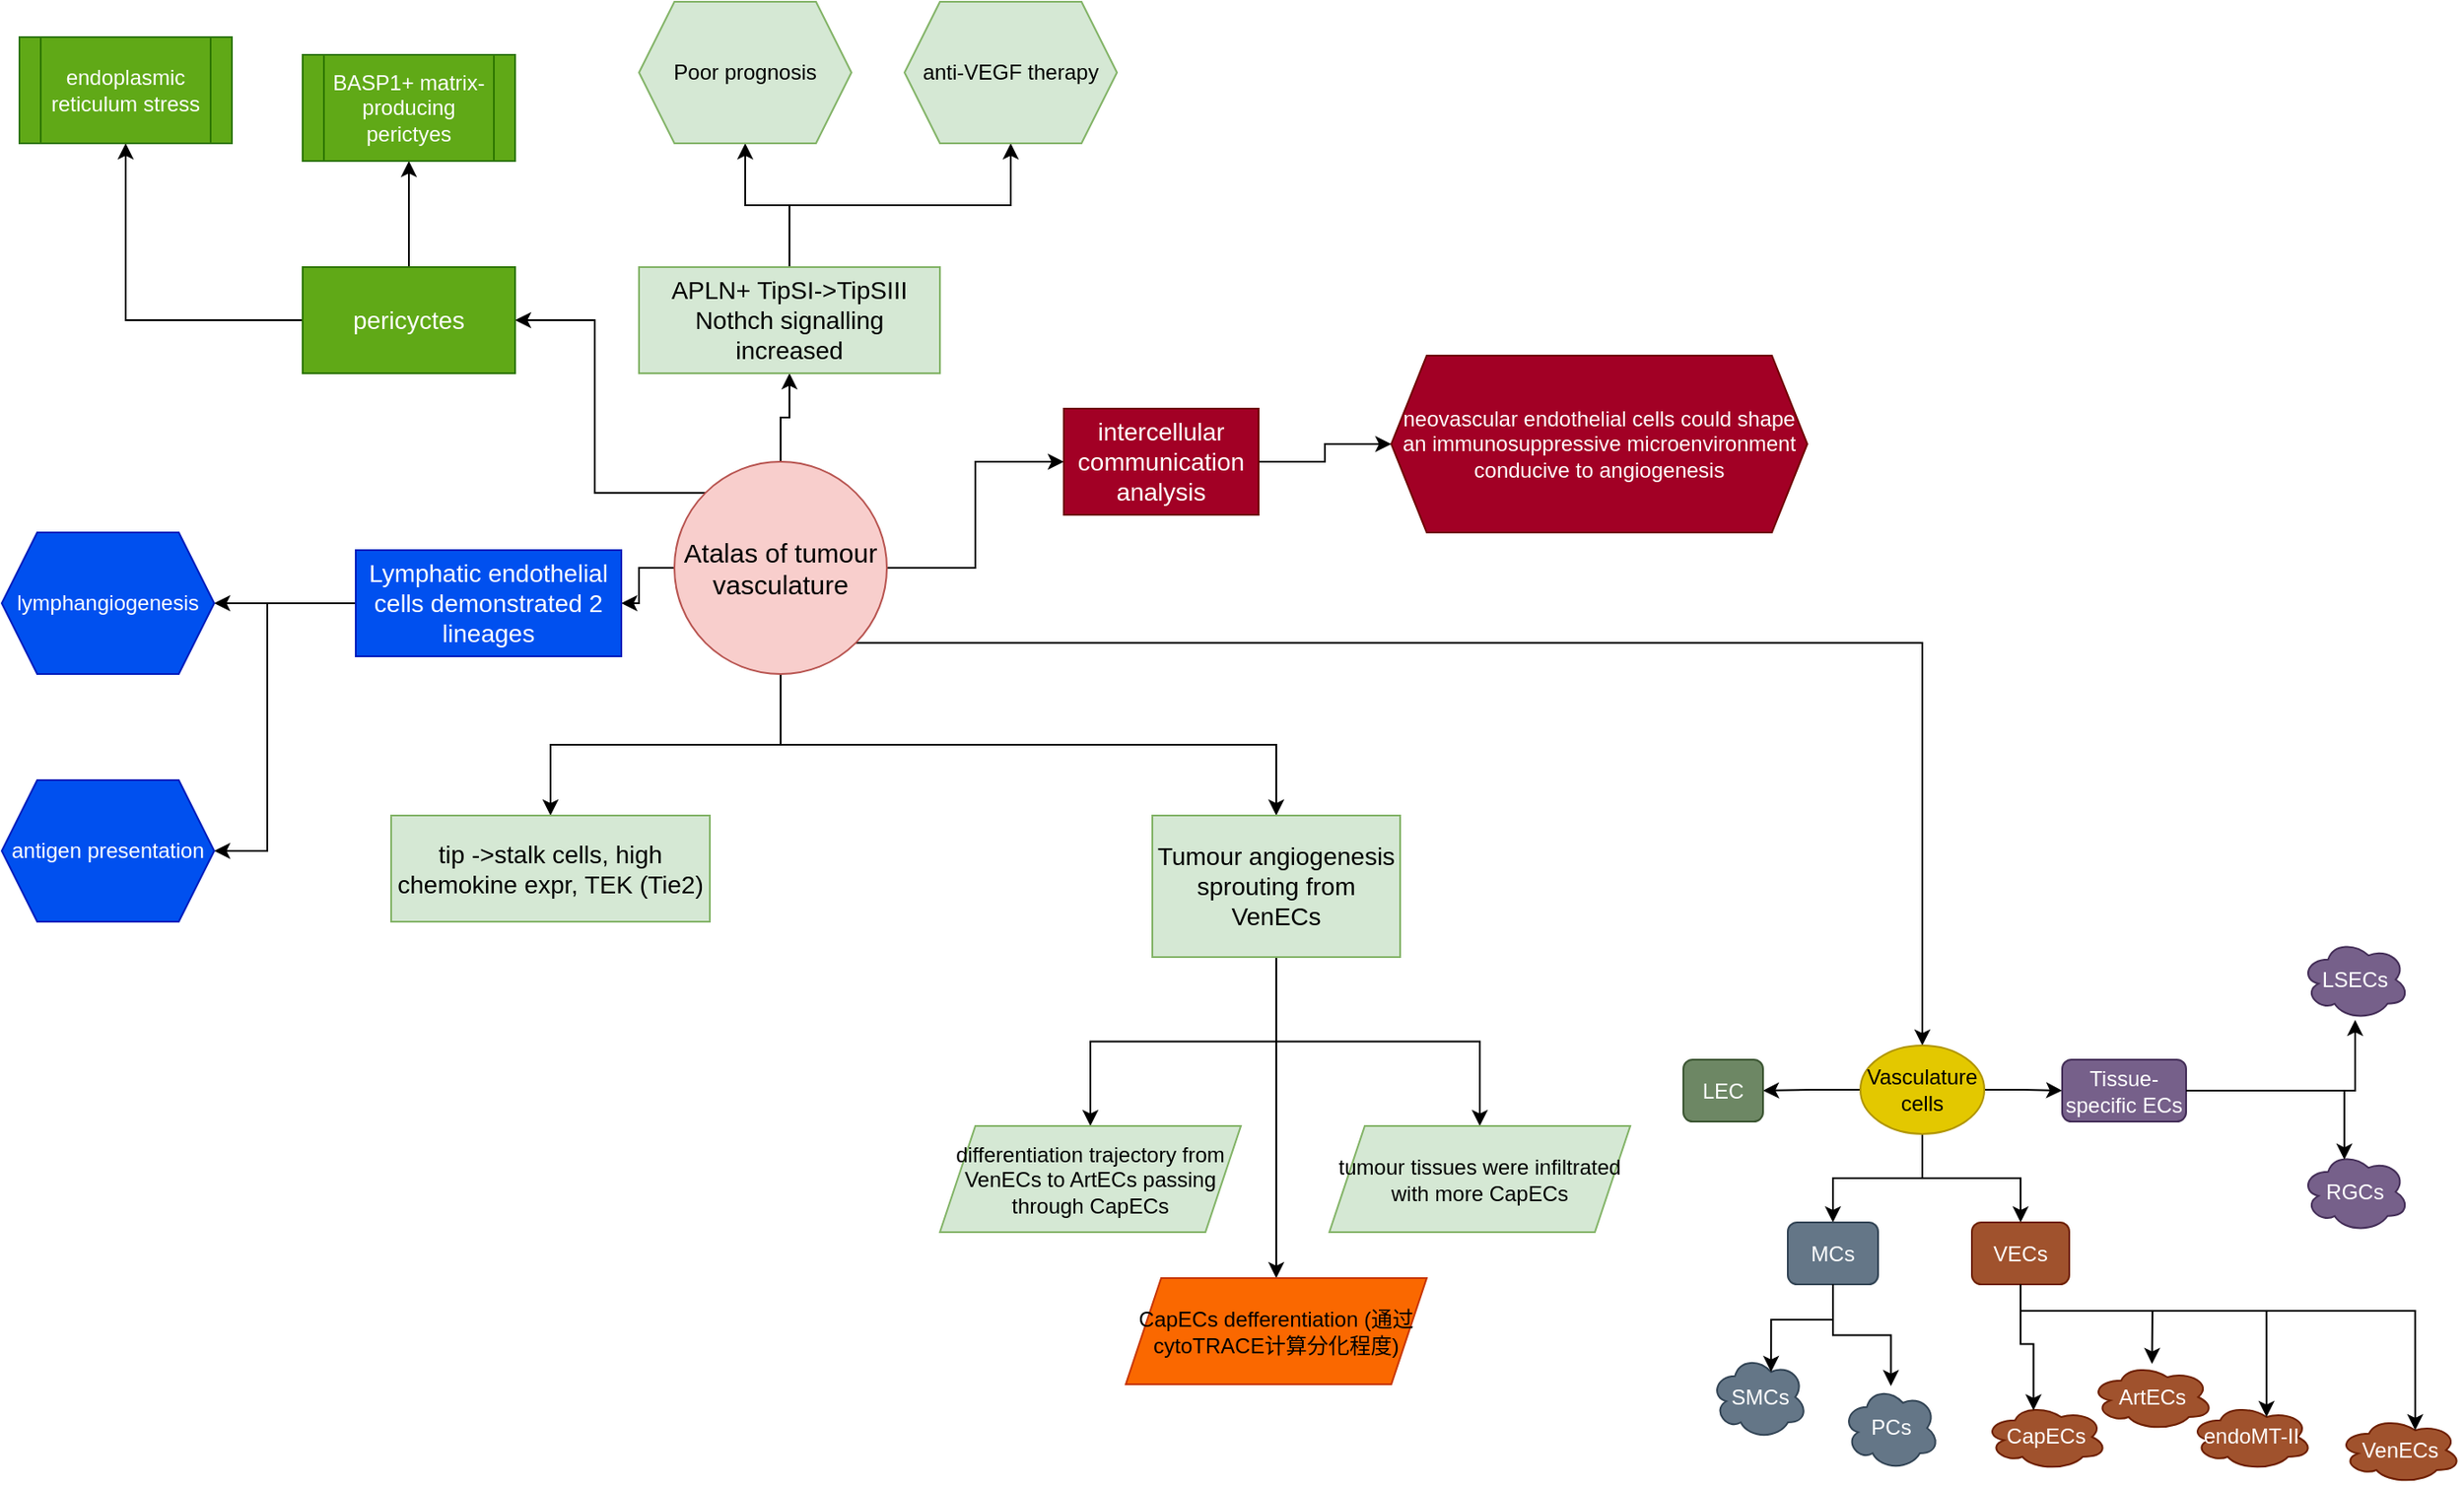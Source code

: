 <mxfile version="24.7.2" type="github">
  <diagram name="Page-1" id="jXeIIhK6Zi2_pmtL2Xjh">
    <mxGraphModel dx="1504" dy="848" grid="1" gridSize="10" guides="1" tooltips="1" connect="1" arrows="1" fold="1" page="1" pageScale="1" pageWidth="827" pageHeight="1169" math="0" shadow="0">
      <root>
        <mxCell id="0" />
        <mxCell id="1" parent="0" />
        <mxCell id="BAq6Ku5tGrZ1LdkmCnmw-3" value="" style="edgeStyle=orthogonalEdgeStyle;rounded=0;orthogonalLoop=1;jettySize=auto;html=1;exitX=0.5;exitY=1;exitDx=0;exitDy=0;" edge="1" parent="1" source="BAq6Ku5tGrZ1LdkmCnmw-1" target="BAq6Ku5tGrZ1LdkmCnmw-2">
          <mxGeometry relative="1" as="geometry" />
        </mxCell>
        <mxCell id="BAq6Ku5tGrZ1LdkmCnmw-5" value="" style="edgeStyle=orthogonalEdgeStyle;rounded=0;orthogonalLoop=1;jettySize=auto;html=1;" edge="1" parent="1" source="BAq6Ku5tGrZ1LdkmCnmw-1" target="BAq6Ku5tGrZ1LdkmCnmw-4">
          <mxGeometry relative="1" as="geometry" />
        </mxCell>
        <mxCell id="BAq6Ku5tGrZ1LdkmCnmw-7" value="" style="edgeStyle=orthogonalEdgeStyle;rounded=0;orthogonalLoop=1;jettySize=auto;html=1;" edge="1" parent="1" source="BAq6Ku5tGrZ1LdkmCnmw-1" target="BAq6Ku5tGrZ1LdkmCnmw-6">
          <mxGeometry relative="1" as="geometry" />
        </mxCell>
        <mxCell id="BAq6Ku5tGrZ1LdkmCnmw-13" value="" style="edgeStyle=orthogonalEdgeStyle;rounded=0;orthogonalLoop=1;jettySize=auto;html=1;" edge="1" parent="1" source="BAq6Ku5tGrZ1LdkmCnmw-1" target="BAq6Ku5tGrZ1LdkmCnmw-12">
          <mxGeometry relative="1" as="geometry" />
        </mxCell>
        <mxCell id="BAq6Ku5tGrZ1LdkmCnmw-20" style="edgeStyle=orthogonalEdgeStyle;rounded=0;orthogonalLoop=1;jettySize=auto;html=1;exitX=1;exitY=0.5;exitDx=0;exitDy=0;entryX=0;entryY=0.5;entryDx=0;entryDy=0;" edge="1" parent="1" source="BAq6Ku5tGrZ1LdkmCnmw-1" target="BAq6Ku5tGrZ1LdkmCnmw-18">
          <mxGeometry relative="1" as="geometry" />
        </mxCell>
        <mxCell id="BAq6Ku5tGrZ1LdkmCnmw-22" style="edgeStyle=orthogonalEdgeStyle;rounded=0;orthogonalLoop=1;jettySize=auto;html=1;exitX=0;exitY=0;exitDx=0;exitDy=0;entryX=1;entryY=0.5;entryDx=0;entryDy=0;" edge="1" parent="1" source="BAq6Ku5tGrZ1LdkmCnmw-1" target="BAq6Ku5tGrZ1LdkmCnmw-21">
          <mxGeometry relative="1" as="geometry" />
        </mxCell>
        <mxCell id="BAq6Ku5tGrZ1LdkmCnmw-30" style="edgeStyle=orthogonalEdgeStyle;rounded=0;orthogonalLoop=1;jettySize=auto;html=1;exitX=1;exitY=1;exitDx=0;exitDy=0;" edge="1" parent="1" source="BAq6Ku5tGrZ1LdkmCnmw-1" target="BAq6Ku5tGrZ1LdkmCnmw-29">
          <mxGeometry relative="1" as="geometry" />
        </mxCell>
        <mxCell id="BAq6Ku5tGrZ1LdkmCnmw-1" value="Atalas of tumour vasculature" style="ellipse;whiteSpace=wrap;html=1;aspect=fixed;fillColor=#f8cecc;strokeColor=#b85450;fontSize=15;" vertex="1" parent="1">
          <mxGeometry x="350" y="540" width="120" height="120" as="geometry" />
        </mxCell>
        <mxCell id="BAq6Ku5tGrZ1LdkmCnmw-61" value="" style="edgeStyle=orthogonalEdgeStyle;rounded=0;orthogonalLoop=1;jettySize=auto;html=1;" edge="1" parent="1" source="BAq6Ku5tGrZ1LdkmCnmw-2" target="BAq6Ku5tGrZ1LdkmCnmw-60">
          <mxGeometry relative="1" as="geometry" />
        </mxCell>
        <mxCell id="BAq6Ku5tGrZ1LdkmCnmw-63" style="edgeStyle=orthogonalEdgeStyle;rounded=0;orthogonalLoop=1;jettySize=auto;html=1;exitX=0.5;exitY=1;exitDx=0;exitDy=0;entryX=0.5;entryY=0;entryDx=0;entryDy=0;" edge="1" parent="1" source="BAq6Ku5tGrZ1LdkmCnmw-2" target="BAq6Ku5tGrZ1LdkmCnmw-62">
          <mxGeometry relative="1" as="geometry" />
        </mxCell>
        <mxCell id="BAq6Ku5tGrZ1LdkmCnmw-65" style="edgeStyle=orthogonalEdgeStyle;rounded=0;orthogonalLoop=1;jettySize=auto;html=1;exitX=0.5;exitY=1;exitDx=0;exitDy=0;" edge="1" parent="1" source="BAq6Ku5tGrZ1LdkmCnmw-2" target="BAq6Ku5tGrZ1LdkmCnmw-64">
          <mxGeometry relative="1" as="geometry" />
        </mxCell>
        <mxCell id="BAq6Ku5tGrZ1LdkmCnmw-2" value="Tumour angiogenesis sprouting from VenECs" style="whiteSpace=wrap;html=1;fillColor=#d5e8d4;strokeColor=#82b366;fontSize=14;" vertex="1" parent="1">
          <mxGeometry x="620" y="740" width="140" height="80" as="geometry" />
        </mxCell>
        <mxCell id="BAq6Ku5tGrZ1LdkmCnmw-9" value="" style="edgeStyle=orthogonalEdgeStyle;rounded=0;orthogonalLoop=1;jettySize=auto;html=1;" edge="1" parent="1" source="BAq6Ku5tGrZ1LdkmCnmw-4" target="BAq6Ku5tGrZ1LdkmCnmw-8">
          <mxGeometry relative="1" as="geometry" />
        </mxCell>
        <mxCell id="BAq6Ku5tGrZ1LdkmCnmw-11" value="" style="edgeStyle=orthogonalEdgeStyle;rounded=0;orthogonalLoop=1;jettySize=auto;html=1;exitX=0.5;exitY=0;exitDx=0;exitDy=0;" edge="1" parent="1" source="BAq6Ku5tGrZ1LdkmCnmw-4" target="BAq6Ku5tGrZ1LdkmCnmw-10">
          <mxGeometry relative="1" as="geometry">
            <mxPoint x="400" y="400" as="sourcePoint" />
          </mxGeometry>
        </mxCell>
        <mxCell id="BAq6Ku5tGrZ1LdkmCnmw-4" value="APLN+ TipSI-&amp;gt;TipSIII Nothch signalling increased" style="whiteSpace=wrap;html=1;fillColor=#d5e8d4;strokeColor=#82b366;fontSize=14;" vertex="1" parent="1">
          <mxGeometry x="330" y="430" width="170" height="60" as="geometry" />
        </mxCell>
        <mxCell id="BAq6Ku5tGrZ1LdkmCnmw-6" value="tip -&amp;gt;stalk cells, high chemokine expr, TEK (Tie2)" style="whiteSpace=wrap;html=1;fillColor=#d5e8d4;strokeColor=#82b366;fontSize=14;" vertex="1" parent="1">
          <mxGeometry x="190" y="740" width="180" height="60" as="geometry" />
        </mxCell>
        <mxCell id="BAq6Ku5tGrZ1LdkmCnmw-8" value="Poor prognosis" style="shape=hexagon;perimeter=hexagonPerimeter2;whiteSpace=wrap;html=1;fixedSize=1;fillColor=#d5e8d4;strokeColor=#82b366;" vertex="1" parent="1">
          <mxGeometry x="330" y="280" width="120" height="80" as="geometry" />
        </mxCell>
        <mxCell id="BAq6Ku5tGrZ1LdkmCnmw-10" value="anti-VEGF therapy" style="shape=hexagon;perimeter=hexagonPerimeter2;whiteSpace=wrap;html=1;fixedSize=1;fillColor=#d5e8d4;strokeColor=#82b366;" vertex="1" parent="1">
          <mxGeometry x="480" y="280" width="120" height="80" as="geometry" />
        </mxCell>
        <mxCell id="BAq6Ku5tGrZ1LdkmCnmw-15" value="" style="edgeStyle=orthogonalEdgeStyle;rounded=0;orthogonalLoop=1;jettySize=auto;html=1;" edge="1" parent="1" source="BAq6Ku5tGrZ1LdkmCnmw-12" target="BAq6Ku5tGrZ1LdkmCnmw-14">
          <mxGeometry relative="1" as="geometry" />
        </mxCell>
        <mxCell id="BAq6Ku5tGrZ1LdkmCnmw-17" value="" style="edgeStyle=orthogonalEdgeStyle;rounded=0;orthogonalLoop=1;jettySize=auto;html=1;exitX=0;exitY=0.5;exitDx=0;exitDy=0;" edge="1" parent="1" source="BAq6Ku5tGrZ1LdkmCnmw-12" target="BAq6Ku5tGrZ1LdkmCnmw-16">
          <mxGeometry relative="1" as="geometry">
            <Array as="points">
              <mxPoint x="120" y="620" />
              <mxPoint x="120" y="760" />
            </Array>
          </mxGeometry>
        </mxCell>
        <mxCell id="BAq6Ku5tGrZ1LdkmCnmw-12" value="Lymphatic endothelial cells demonstrated 2 lineages" style="whiteSpace=wrap;html=1;fillColor=#0050ef;strokeColor=#001DBC;fontColor=#ffffff;fontSize=14;" vertex="1" parent="1">
          <mxGeometry x="170" y="590" width="150" height="60" as="geometry" />
        </mxCell>
        <mxCell id="BAq6Ku5tGrZ1LdkmCnmw-14" value="lymphangiogenesis" style="shape=hexagon;perimeter=hexagonPerimeter2;whiteSpace=wrap;html=1;fixedSize=1;fillColor=#0050ef;strokeColor=#001DBC;fontColor=#ffffff;" vertex="1" parent="1">
          <mxGeometry x="-30" y="580" width="120" height="80" as="geometry" />
        </mxCell>
        <mxCell id="BAq6Ku5tGrZ1LdkmCnmw-16" value="antigen presentation" style="shape=hexagon;perimeter=hexagonPerimeter2;whiteSpace=wrap;html=1;fixedSize=1;fillColor=#0050ef;strokeColor=#001DBC;fontColor=#ffffff;" vertex="1" parent="1">
          <mxGeometry x="-30" y="720" width="120" height="80" as="geometry" />
        </mxCell>
        <mxCell id="BAq6Ku5tGrZ1LdkmCnmw-28" value="" style="edgeStyle=orthogonalEdgeStyle;rounded=0;orthogonalLoop=1;jettySize=auto;html=1;" edge="1" parent="1" source="BAq6Ku5tGrZ1LdkmCnmw-18" target="BAq6Ku5tGrZ1LdkmCnmw-27">
          <mxGeometry relative="1" as="geometry" />
        </mxCell>
        <mxCell id="BAq6Ku5tGrZ1LdkmCnmw-18" value="intercellular communication analysis" style="rounded=0;whiteSpace=wrap;html=1;fillColor=#a20025;fontColor=#ffffff;strokeColor=#6F0000;fontSize=14;" vertex="1" parent="1">
          <mxGeometry x="570" y="510" width="110" height="60" as="geometry" />
        </mxCell>
        <mxCell id="BAq6Ku5tGrZ1LdkmCnmw-24" value="" style="edgeStyle=orthogonalEdgeStyle;rounded=0;orthogonalLoop=1;jettySize=auto;html=1;" edge="1" parent="1" source="BAq6Ku5tGrZ1LdkmCnmw-21" target="BAq6Ku5tGrZ1LdkmCnmw-23">
          <mxGeometry relative="1" as="geometry" />
        </mxCell>
        <mxCell id="BAq6Ku5tGrZ1LdkmCnmw-26" value="" style="edgeStyle=orthogonalEdgeStyle;rounded=0;orthogonalLoop=1;jettySize=auto;html=1;" edge="1" parent="1" source="BAq6Ku5tGrZ1LdkmCnmw-21" target="BAq6Ku5tGrZ1LdkmCnmw-25">
          <mxGeometry relative="1" as="geometry" />
        </mxCell>
        <mxCell id="BAq6Ku5tGrZ1LdkmCnmw-21" value="pericyctes" style="rounded=0;whiteSpace=wrap;html=1;fillColor=#60a917;fontColor=#ffffff;strokeColor=#2D7600;fontSize=14;" vertex="1" parent="1">
          <mxGeometry x="140" y="430" width="120" height="60" as="geometry" />
        </mxCell>
        <mxCell id="BAq6Ku5tGrZ1LdkmCnmw-23" value="endoplasmic reticulum stress" style="shape=process;whiteSpace=wrap;html=1;backgroundOutline=1;fillColor=#60a917;strokeColor=#2D7600;fontColor=#ffffff;rounded=0;" vertex="1" parent="1">
          <mxGeometry x="-20" y="300" width="120" height="60" as="geometry" />
        </mxCell>
        <mxCell id="BAq6Ku5tGrZ1LdkmCnmw-25" value="BASP1+ matrix-producing perictyes" style="shape=process;whiteSpace=wrap;html=1;backgroundOutline=1;fillColor=#60a917;strokeColor=#2D7600;fontColor=#ffffff;rounded=0;" vertex="1" parent="1">
          <mxGeometry x="140" y="310" width="120" height="60" as="geometry" />
        </mxCell>
        <mxCell id="BAq6Ku5tGrZ1LdkmCnmw-27" value="neovascular endothelial cells could shape an immunosuppressive microenvironment conducive to angiogenesis" style="shape=hexagon;perimeter=hexagonPerimeter2;whiteSpace=wrap;html=1;fixedSize=1;fillColor=#a20025;strokeColor=#6F0000;fontColor=#ffffff;rounded=0;" vertex="1" parent="1">
          <mxGeometry x="755" y="480" width="235" height="100" as="geometry" />
        </mxCell>
        <mxCell id="BAq6Ku5tGrZ1LdkmCnmw-32" value="" style="edgeStyle=orthogonalEdgeStyle;rounded=0;orthogonalLoop=1;jettySize=auto;html=1;exitX=0.5;exitY=1;exitDx=0;exitDy=0;" edge="1" parent="1" source="BAq6Ku5tGrZ1LdkmCnmw-29" target="BAq6Ku5tGrZ1LdkmCnmw-31">
          <mxGeometry relative="1" as="geometry" />
        </mxCell>
        <mxCell id="BAq6Ku5tGrZ1LdkmCnmw-34" value="" style="edgeStyle=orthogonalEdgeStyle;rounded=0;orthogonalLoop=1;jettySize=auto;html=1;" edge="1" parent="1" source="BAq6Ku5tGrZ1LdkmCnmw-29" target="BAq6Ku5tGrZ1LdkmCnmw-33">
          <mxGeometry relative="1" as="geometry" />
        </mxCell>
        <mxCell id="BAq6Ku5tGrZ1LdkmCnmw-36" value="" style="edgeStyle=orthogonalEdgeStyle;rounded=0;orthogonalLoop=1;jettySize=auto;html=1;" edge="1" parent="1" source="BAq6Ku5tGrZ1LdkmCnmw-29" target="BAq6Ku5tGrZ1LdkmCnmw-35">
          <mxGeometry relative="1" as="geometry" />
        </mxCell>
        <mxCell id="BAq6Ku5tGrZ1LdkmCnmw-39" style="edgeStyle=orthogonalEdgeStyle;rounded=0;orthogonalLoop=1;jettySize=auto;html=1;exitX=1;exitY=0.5;exitDx=0;exitDy=0;" edge="1" parent="1" source="BAq6Ku5tGrZ1LdkmCnmw-29" target="BAq6Ku5tGrZ1LdkmCnmw-37">
          <mxGeometry relative="1" as="geometry" />
        </mxCell>
        <mxCell id="BAq6Ku5tGrZ1LdkmCnmw-29" value="Vasculature cells" style="ellipse;whiteSpace=wrap;html=1;fillColor=#e3c800;fontColor=#000000;strokeColor=#B09500;" vertex="1" parent="1">
          <mxGeometry x="1020" y="870" width="70" height="50" as="geometry" />
        </mxCell>
        <mxCell id="BAq6Ku5tGrZ1LdkmCnmw-45" value="" style="edgeStyle=orthogonalEdgeStyle;rounded=0;orthogonalLoop=1;jettySize=auto;html=1;exitX=0.5;exitY=1;exitDx=0;exitDy=0;" edge="1" parent="1" source="BAq6Ku5tGrZ1LdkmCnmw-31" target="BAq6Ku5tGrZ1LdkmCnmw-44">
          <mxGeometry relative="1" as="geometry">
            <Array as="points">
              <mxPoint x="1111" y="1020" />
              <mxPoint x="1185" y="1020" />
            </Array>
          </mxGeometry>
        </mxCell>
        <mxCell id="BAq6Ku5tGrZ1LdkmCnmw-31" value="VECs" style="rounded=1;whiteSpace=wrap;html=1;fillColor=#a0522d;strokeColor=#6D1F00;fontColor=#ffffff;" vertex="1" parent="1">
          <mxGeometry x="1083" y="970" width="55" height="35" as="geometry" />
        </mxCell>
        <mxCell id="BAq6Ku5tGrZ1LdkmCnmw-53" value="" style="edgeStyle=orthogonalEdgeStyle;rounded=0;orthogonalLoop=1;jettySize=auto;html=1;" edge="1" parent="1" source="BAq6Ku5tGrZ1LdkmCnmw-33" target="BAq6Ku5tGrZ1LdkmCnmw-52">
          <mxGeometry relative="1" as="geometry" />
        </mxCell>
        <mxCell id="BAq6Ku5tGrZ1LdkmCnmw-33" value="MCs" style="rounded=1;whiteSpace=wrap;html=1;fillColor=#647687;strokeColor=#314354;fontColor=#ffffff;" vertex="1" parent="1">
          <mxGeometry x="979" y="970" width="51" height="35" as="geometry" />
        </mxCell>
        <mxCell id="BAq6Ku5tGrZ1LdkmCnmw-35" value="LEC" style="rounded=1;whiteSpace=wrap;html=1;fillColor=#6d8764;strokeColor=#3A5431;fontColor=#ffffff;" vertex="1" parent="1">
          <mxGeometry x="920" y="878" width="45" height="35" as="geometry" />
        </mxCell>
        <mxCell id="BAq6Ku5tGrZ1LdkmCnmw-41" value="" style="edgeStyle=orthogonalEdgeStyle;rounded=0;orthogonalLoop=1;jettySize=auto;html=1;" edge="1" parent="1" source="BAq6Ku5tGrZ1LdkmCnmw-37" target="BAq6Ku5tGrZ1LdkmCnmw-40">
          <mxGeometry relative="1" as="geometry" />
        </mxCell>
        <mxCell id="BAq6Ku5tGrZ1LdkmCnmw-37" value="Tissue-specific ECs" style="rounded=1;whiteSpace=wrap;html=1;fillColor=#76608a;fontColor=#ffffff;strokeColor=#432D57;" vertex="1" parent="1">
          <mxGeometry x="1134" y="878" width="70" height="35" as="geometry" />
        </mxCell>
        <mxCell id="BAq6Ku5tGrZ1LdkmCnmw-40" value="LSECs" style="ellipse;shape=cloud;whiteSpace=wrap;html=1;fillColor=#76608a;strokeColor=#432D57;fontColor=#ffffff;rounded=1;" vertex="1" parent="1">
          <mxGeometry x="1269" y="810" width="61" height="45.5" as="geometry" />
        </mxCell>
        <mxCell id="BAq6Ku5tGrZ1LdkmCnmw-42" value="RGCs" style="ellipse;shape=cloud;whiteSpace=wrap;html=1;fillColor=#76608a;strokeColor=#432D57;fontColor=#ffffff;rounded=1;" vertex="1" parent="1">
          <mxGeometry x="1269" y="930" width="61" height="45.5" as="geometry" />
        </mxCell>
        <mxCell id="BAq6Ku5tGrZ1LdkmCnmw-43" style="edgeStyle=orthogonalEdgeStyle;rounded=0;orthogonalLoop=1;jettySize=auto;html=1;exitX=1;exitY=0.5;exitDx=0;exitDy=0;entryX=0.4;entryY=0.1;entryDx=0;entryDy=0;entryPerimeter=0;" edge="1" parent="1" source="BAq6Ku5tGrZ1LdkmCnmw-37" target="BAq6Ku5tGrZ1LdkmCnmw-42">
          <mxGeometry relative="1" as="geometry" />
        </mxCell>
        <mxCell id="BAq6Ku5tGrZ1LdkmCnmw-44" value="Art&lt;span style=&quot;color: rgba(0, 0, 0, 0); font-family: monospace; font-size: 0px; text-align: start; text-wrap: nowrap;&quot;&gt;%3CmxGraphModel%3E%3Croot%3E%3CmxCell%20id%3D%220%22%2F%3E%3CmxCell%20id%3D%221%22%20parent%3D%220%22%2F%3E%3CmxCell%20id%3D%222%22%20value%3D%22CapECs%26lt%3Bspan%20style%3D%26quot%3Bcolor%3A%20rgba(0%2C%200%2C%200%2C%200)%3B%20font-family%3A%20monospace%3B%20font-size%3A%200px%3B%20text-align%3A%20start%3B%20text-wrap%3A%20nowrap%3B%26quot%3B%26gt%3B%253CmxGraphModel%253E%253Croot%253E%253CmxCell%2520id%253D%25220%2522%252F%253E%253CmxCell%2520id%253D%25221%2522%2520parent%253D%25220%2522%252F%253E%253CmxCell%2520id%253D%25222%2522%2520value%253D%2522RGCs%2522%2520style%253D%2522ellipse%253Bshape%253Dcloud%253BwhiteSpace%253Dwrap%253Bhtml%253D1%253BfillColor%253D%252376608a%253BstrokeColor%253D%2523432D57%253BfontColor%253D%2523ffffff%253Brounded%253D1%253B%2522%2520vertex%253D%25221%2522%2520parent%253D%25221%2522%253E%253CmxGeometry%2520x%253D%25221259%2522%2520y%253D%2522890%2522%2520width%253D%252261%2522%2520height%253D%252245.5%2522%2520as%253D%2522geometry%2522%252F%253E%253C%252FmxCell%253E%253C%252Froot%253E%253C%252FmxGraphModel%253E%26lt%3B%2Fspan%26gt%3B%22%20style%3D%22ellipse%3Bshape%3Dcloud%3BwhiteSpace%3Dwrap%3Bhtml%3D1%3BfillColor%3D%23a0522d%3BstrokeColor%3D%236D1F00%3BfontColor%3D%23ffffff%3Brounded%3D1%3B%22%20vertex%3D%221%22%20parent%3D%221%22%3E%3CmxGeometry%20x%3D%221050.5%22%20y%3D%221062.5%22%20width%3D%2269.5%22%20height%3D%2237.5%22%20as%3D%22geometry%22%2F%3E%3C%2FmxCell%3E%3C%2Froot%3E%3C%2FmxGraphModel%3E&lt;/span&gt;ECs&lt;span style=&quot;color: rgba(0, 0, 0, 0); font-family: monospace; font-size: 0px; text-align: start; text-wrap: nowrap;&quot;&gt;%3CmxGraphModel%3E%3Croot%3E%3CmxCell%20id%3D%220%22%2F%3E%3CmxCell%20id%3D%221%22%20parent%3D%220%22%2F%3E%3CmxCell%20id%3D%222%22%20value%3D%22RGCs%22%20style%3D%22ellipse%3Bshape%3Dcloud%3BwhiteSpace%3Dwrap%3Bhtml%3D1%3BfillColor%3D%2376608a%3BstrokeColor%3D%23432D57%3BfontColor%3D%23ffffff%3Brounded%3D1%3B%22%20vertex%3D%221%22%20parent%3D%221%22%3E%3CmxGeometry%20x%3D%221259%22%20y%3D%22890%22%20width%3D%2261%22%20height%3D%2245.5%22%20as%3D%22geometry%22%2F%3E%3C%2FmxCell%3E%3C%2Froot%3E%3C%2FmxGraphModel%3E&lt;/span&gt;" style="ellipse;shape=cloud;whiteSpace=wrap;html=1;fillColor=#a0522d;strokeColor=#6D1F00;fontColor=#ffffff;rounded=1;" vertex="1" parent="1">
          <mxGeometry x="1150" y="1050" width="69.5" height="37.5" as="geometry" />
        </mxCell>
        <mxCell id="BAq6Ku5tGrZ1LdkmCnmw-46" value="CapECs&lt;span style=&quot;color: rgba(0, 0, 0, 0); font-family: monospace; font-size: 0px; text-align: start; text-wrap: nowrap;&quot;&gt;%3CmxGraphModel%3E%3Croot%3E%3CmxCell%20id%3D%220%22%2F%3E%3CmxCell%20id%3D%221%22%20parent%3D%220%22%2F%3E%3CmxCell%20id%3D%222%22%20value%3D%22RGCs%22%20style%3D%22ellipse%3Bshape%3Dcloud%3BwhiteSpace%3Dwrap%3Bhtml%3D1%3BfillColor%3D%2376608a%3BstrokeColor%3D%23432D57%3BfontColor%3D%23ffffff%3Brounded%3D1%3B%22%20vertex%3D%221%22%20parent%3D%221%22%3E%3CmxGeometry%20x%3D%221259%22%20y%3D%22890%22%20width%3D%2261%22%20height%3D%2245.5%22%20as%3D%22geometry%22%2F%3E%3C%2FmxCell%3E%3C%2Froot%3E%3C%2FmxGraphModel%3E&lt;/span&gt;" style="ellipse;shape=cloud;whiteSpace=wrap;html=1;fillColor=#a0522d;strokeColor=#6D1F00;fontColor=#ffffff;rounded=1;" vertex="1" parent="1">
          <mxGeometry x="1090" y="1072.5" width="69.5" height="37.5" as="geometry" />
        </mxCell>
        <mxCell id="BAq6Ku5tGrZ1LdkmCnmw-47" value="VenECs&lt;span style=&quot;color: rgba(0, 0, 0, 0); font-family: monospace; font-size: 0px; text-align: start; text-wrap: nowrap;&quot;&gt;%3CmxGraphModel%3E%3Croot%3E%3CmxCell%20id%3D%220%22%2F%3E%3CmxCell%20id%3D%221%22%20parent%3D%220%22%2F%3E%3CmxCell%20id%3D%222%22%20value%3D%22RGCs%22%20style%3D%22ellipse%3Bshape%3Dcloud%3BwhiteSpace%3Dwrap%3Bhtml%3D1%3BfillColor%3D%2376608a%3BstrokeColor%3D%23432D57%3BfontColor%3D%23ffffff%3Brounded%3D1%3B%22%20vertex%3D%221%22%20parent%3D%221%22%3E%3CmxGeometry%20x%3D%221259%22%20y%3D%22890%22%20width%3D%2261%22%20height%3D%2245.5%22%20as%3D%22geometry%22%2F%3E%3C%2FmxCell%3E%3C%2Froot%3E%3C%2FmxGraphModel%3E&lt;/span&gt;" style="ellipse;shape=cloud;whiteSpace=wrap;html=1;fillColor=#a0522d;strokeColor=#6D1F00;fontColor=#ffffff;rounded=1;" vertex="1" parent="1">
          <mxGeometry x="1290" y="1080" width="69.5" height="37.5" as="geometry" />
        </mxCell>
        <mxCell id="BAq6Ku5tGrZ1LdkmCnmw-48" value="endoMT-II" style="ellipse;shape=cloud;whiteSpace=wrap;html=1;fillColor=#a0522d;strokeColor=#6D1F00;fontColor=#ffffff;rounded=1;" vertex="1" parent="1">
          <mxGeometry x="1206" y="1072.5" width="69.5" height="37.5" as="geometry" />
        </mxCell>
        <mxCell id="BAq6Ku5tGrZ1LdkmCnmw-49" style="edgeStyle=orthogonalEdgeStyle;rounded=0;orthogonalLoop=1;jettySize=auto;html=1;exitX=0.5;exitY=1;exitDx=0;exitDy=0;entryX=0.625;entryY=0.2;entryDx=0;entryDy=0;entryPerimeter=0;" edge="1" parent="1" source="BAq6Ku5tGrZ1LdkmCnmw-31" target="BAq6Ku5tGrZ1LdkmCnmw-48">
          <mxGeometry relative="1" as="geometry">
            <Array as="points">
              <mxPoint x="1111" y="1020" />
              <mxPoint x="1249" y="1020" />
            </Array>
          </mxGeometry>
        </mxCell>
        <mxCell id="BAq6Ku5tGrZ1LdkmCnmw-50" style="edgeStyle=orthogonalEdgeStyle;rounded=0;orthogonalLoop=1;jettySize=auto;html=1;exitX=0.5;exitY=1;exitDx=0;exitDy=0;entryX=0.4;entryY=0.1;entryDx=0;entryDy=0;entryPerimeter=0;" edge="1" parent="1" source="BAq6Ku5tGrZ1LdkmCnmw-31" target="BAq6Ku5tGrZ1LdkmCnmw-46">
          <mxGeometry relative="1" as="geometry" />
        </mxCell>
        <mxCell id="BAq6Ku5tGrZ1LdkmCnmw-51" style="edgeStyle=orthogonalEdgeStyle;rounded=0;orthogonalLoop=1;jettySize=auto;html=1;exitX=0.5;exitY=1;exitDx=0;exitDy=0;entryX=0.625;entryY=0.2;entryDx=0;entryDy=0;entryPerimeter=0;" edge="1" parent="1" source="BAq6Ku5tGrZ1LdkmCnmw-31" target="BAq6Ku5tGrZ1LdkmCnmw-47">
          <mxGeometry relative="1" as="geometry">
            <Array as="points">
              <mxPoint x="1111" y="1020" />
              <mxPoint x="1333" y="1020" />
            </Array>
          </mxGeometry>
        </mxCell>
        <mxCell id="BAq6Ku5tGrZ1LdkmCnmw-52" value="PCs" style="ellipse;shape=cloud;whiteSpace=wrap;html=1;fillColor=#647687;strokeColor=#314354;fontColor=#ffffff;rounded=1;" vertex="1" parent="1">
          <mxGeometry x="1010" y="1062.5" width="54.5" height="47.5" as="geometry" />
        </mxCell>
        <mxCell id="BAq6Ku5tGrZ1LdkmCnmw-54" value="SMCs" style="ellipse;shape=cloud;whiteSpace=wrap;html=1;fillColor=#647687;strokeColor=#314354;fontColor=#ffffff;rounded=1;" vertex="1" parent="1">
          <mxGeometry x="935.5" y="1045" width="54.5" height="47.5" as="geometry" />
        </mxCell>
        <mxCell id="BAq6Ku5tGrZ1LdkmCnmw-55" style="edgeStyle=orthogonalEdgeStyle;rounded=0;orthogonalLoop=1;jettySize=auto;html=1;exitX=0.5;exitY=1;exitDx=0;exitDy=0;entryX=0.625;entryY=0.2;entryDx=0;entryDy=0;entryPerimeter=0;" edge="1" parent="1" source="BAq6Ku5tGrZ1LdkmCnmw-33" target="BAq6Ku5tGrZ1LdkmCnmw-54">
          <mxGeometry relative="1" as="geometry" />
        </mxCell>
        <mxCell id="BAq6Ku5tGrZ1LdkmCnmw-60" value="tumour tissues were infiltrated with more CapECs" style="shape=parallelogram;perimeter=parallelogramPerimeter;whiteSpace=wrap;html=1;fixedSize=1;fontSize=12;fillColor=#d5e8d4;strokeColor=#82b366;" vertex="1" parent="1">
          <mxGeometry x="720" y="915.5" width="170" height="60" as="geometry" />
        </mxCell>
        <mxCell id="BAq6Ku5tGrZ1LdkmCnmw-62" value="differentiation trajectory from VenECs to ArtECs passing through CapECs" style="shape=parallelogram;perimeter=parallelogramPerimeter;whiteSpace=wrap;html=1;fixedSize=1;fontSize=12;fillColor=#d5e8d4;strokeColor=#82b366;" vertex="1" parent="1">
          <mxGeometry x="500" y="915.5" width="170" height="60" as="geometry" />
        </mxCell>
        <mxCell id="BAq6Ku5tGrZ1LdkmCnmw-64" value="CapECs defferentiation (通过cytoTRACE计算分化程度)" style="shape=parallelogram;perimeter=parallelogramPerimeter;whiteSpace=wrap;html=1;fixedSize=1;fontSize=12;fillColor=#fa6800;strokeColor=#C73500;fontColor=#000000;" vertex="1" parent="1">
          <mxGeometry x="605" y="1001.5" width="170" height="60" as="geometry" />
        </mxCell>
      </root>
    </mxGraphModel>
  </diagram>
</mxfile>
